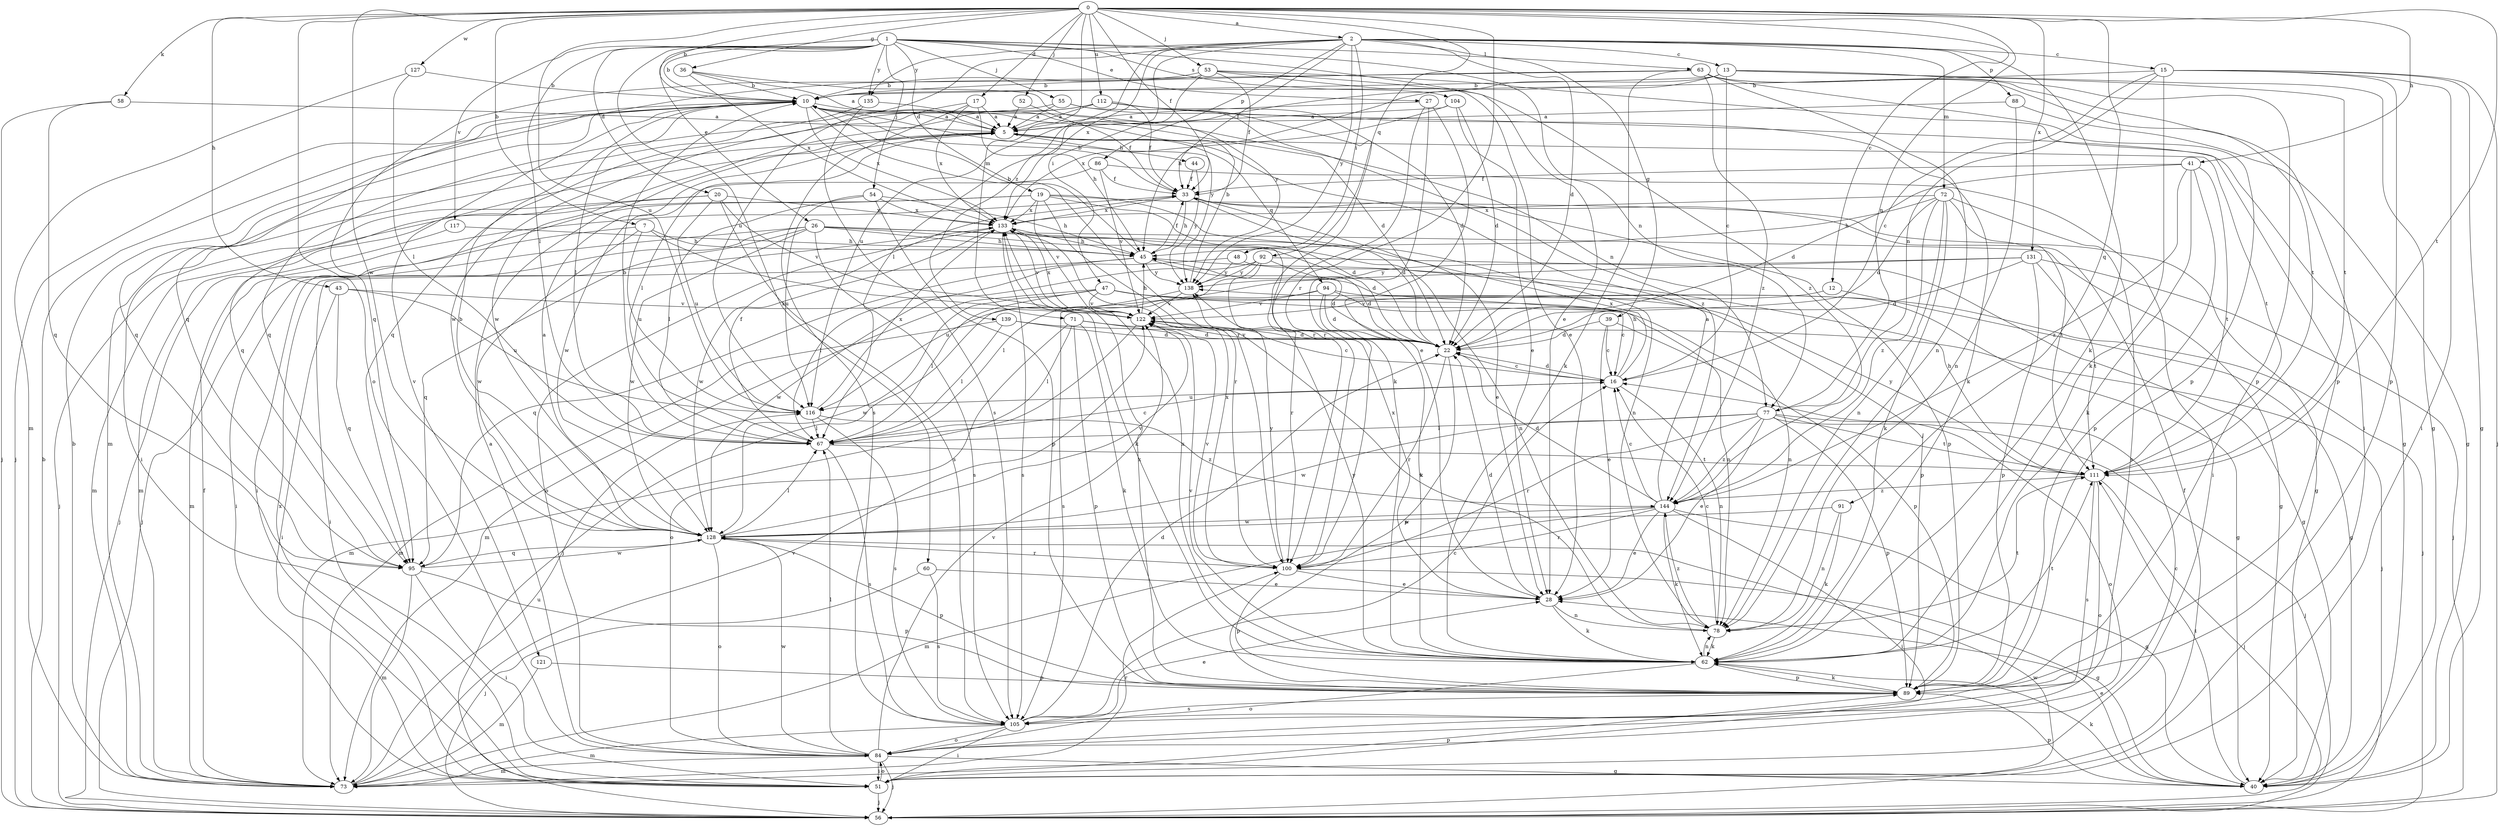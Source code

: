 strict digraph  {
0;
1;
2;
5;
7;
10;
12;
13;
15;
16;
17;
19;
20;
22;
26;
27;
28;
33;
36;
39;
40;
41;
43;
44;
45;
47;
48;
51;
52;
53;
54;
55;
56;
58;
60;
62;
63;
67;
71;
72;
73;
77;
78;
84;
86;
88;
89;
91;
92;
94;
95;
100;
104;
105;
111;
112;
116;
117;
121;
122;
127;
128;
131;
133;
135;
138;
139;
144;
0 -> 2  [label=a];
0 -> 7  [label=b];
0 -> 10  [label=b];
0 -> 12  [label=c];
0 -> 17  [label=d];
0 -> 33  [label=f];
0 -> 36  [label=g];
0 -> 41  [label=h];
0 -> 43  [label=h];
0 -> 52  [label=j];
0 -> 53  [label=j];
0 -> 58  [label=k];
0 -> 71  [label=m];
0 -> 77  [label=n];
0 -> 84  [label=o];
0 -> 91  [label=q];
0 -> 92  [label=q];
0 -> 100  [label=r];
0 -> 111  [label=t];
0 -> 112  [label=u];
0 -> 116  [label=u];
0 -> 127  [label=w];
0 -> 128  [label=w];
0 -> 131  [label=x];
1 -> 10  [label=b];
1 -> 19  [label=d];
1 -> 20  [label=d];
1 -> 26  [label=e];
1 -> 27  [label=e];
1 -> 28  [label=e];
1 -> 54  [label=j];
1 -> 55  [label=j];
1 -> 60  [label=k];
1 -> 63  [label=l];
1 -> 67  [label=l];
1 -> 77  [label=n];
1 -> 104  [label=s];
1 -> 117  [label=v];
1 -> 135  [label=y];
2 -> 13  [label=c];
2 -> 15  [label=c];
2 -> 22  [label=d];
2 -> 33  [label=f];
2 -> 39  [label=g];
2 -> 47  [label=i];
2 -> 48  [label=i];
2 -> 62  [label=k];
2 -> 72  [label=m];
2 -> 86  [label=p];
2 -> 88  [label=p];
2 -> 116  [label=u];
2 -> 133  [label=x];
2 -> 135  [label=y];
2 -> 138  [label=y];
2 -> 139  [label=z];
5 -> 44  [label=h];
5 -> 51  [label=i];
5 -> 67  [label=l];
5 -> 94  [label=q];
5 -> 95  [label=q];
5 -> 111  [label=t];
7 -> 45  [label=h];
7 -> 62  [label=k];
7 -> 73  [label=m];
7 -> 116  [label=u];
7 -> 128  [label=w];
10 -> 5  [label=a];
10 -> 22  [label=d];
10 -> 56  [label=j];
10 -> 67  [label=l];
10 -> 77  [label=n];
10 -> 95  [label=q];
10 -> 100  [label=r];
10 -> 121  [label=v];
10 -> 133  [label=x];
10 -> 138  [label=y];
12 -> 40  [label=g];
12 -> 122  [label=v];
13 -> 10  [label=b];
13 -> 16  [label=c];
13 -> 40  [label=g];
13 -> 45  [label=h];
13 -> 89  [label=p];
13 -> 111  [label=t];
13 -> 116  [label=u];
15 -> 10  [label=b];
15 -> 16  [label=c];
15 -> 40  [label=g];
15 -> 51  [label=i];
15 -> 56  [label=j];
15 -> 62  [label=k];
15 -> 77  [label=n];
15 -> 89  [label=p];
16 -> 22  [label=d];
16 -> 45  [label=h];
16 -> 78  [label=n];
16 -> 116  [label=u];
16 -> 133  [label=x];
17 -> 5  [label=a];
17 -> 45  [label=h];
17 -> 105  [label=s];
17 -> 128  [label=w];
17 -> 133  [label=x];
19 -> 22  [label=d];
19 -> 40  [label=g];
19 -> 51  [label=i];
19 -> 73  [label=m];
19 -> 78  [label=n];
19 -> 100  [label=r];
19 -> 122  [label=v];
19 -> 133  [label=x];
20 -> 56  [label=j];
20 -> 73  [label=m];
20 -> 105  [label=s];
20 -> 116  [label=u];
20 -> 122  [label=v];
20 -> 133  [label=x];
22 -> 16  [label=c];
22 -> 89  [label=p];
22 -> 100  [label=r];
22 -> 122  [label=v];
26 -> 22  [label=d];
26 -> 40  [label=g];
26 -> 45  [label=h];
26 -> 51  [label=i];
26 -> 56  [label=j];
26 -> 78  [label=n];
26 -> 95  [label=q];
26 -> 105  [label=s];
26 -> 128  [label=w];
27 -> 5  [label=a];
27 -> 28  [label=e];
27 -> 62  [label=k];
27 -> 100  [label=r];
28 -> 22  [label=d];
28 -> 62  [label=k];
28 -> 78  [label=n];
28 -> 133  [label=x];
33 -> 10  [label=b];
33 -> 22  [label=d];
33 -> 28  [label=e];
33 -> 45  [label=h];
33 -> 89  [label=p];
33 -> 133  [label=x];
36 -> 5  [label=a];
36 -> 10  [label=b];
36 -> 133  [label=x];
36 -> 138  [label=y];
39 -> 16  [label=c];
39 -> 22  [label=d];
39 -> 28  [label=e];
39 -> 89  [label=p];
40 -> 28  [label=e];
40 -> 62  [label=k];
40 -> 89  [label=p];
40 -> 111  [label=t];
41 -> 22  [label=d];
41 -> 33  [label=f];
41 -> 62  [label=k];
41 -> 89  [label=p];
41 -> 111  [label=t];
41 -> 144  [label=z];
43 -> 51  [label=i];
43 -> 95  [label=q];
43 -> 116  [label=u];
43 -> 122  [label=v];
44 -> 33  [label=f];
44 -> 138  [label=y];
45 -> 10  [label=b];
45 -> 22  [label=d];
45 -> 33  [label=f];
45 -> 51  [label=i];
45 -> 95  [label=q];
45 -> 138  [label=y];
47 -> 16  [label=c];
47 -> 56  [label=j];
47 -> 67  [label=l];
47 -> 73  [label=m];
47 -> 78  [label=n];
47 -> 122  [label=v];
47 -> 128  [label=w];
48 -> 67  [label=l];
48 -> 89  [label=p];
48 -> 138  [label=y];
51 -> 33  [label=f];
51 -> 56  [label=j];
51 -> 84  [label=o];
51 -> 133  [label=x];
52 -> 5  [label=a];
52 -> 33  [label=f];
53 -> 10  [label=b];
53 -> 28  [label=e];
53 -> 33  [label=f];
53 -> 67  [label=l];
53 -> 89  [label=p];
53 -> 95  [label=q];
53 -> 144  [label=z];
54 -> 45  [label=h];
54 -> 67  [label=l];
54 -> 89  [label=p];
54 -> 116  [label=u];
54 -> 133  [label=x];
55 -> 5  [label=a];
55 -> 40  [label=g];
55 -> 73  [label=m];
55 -> 144  [label=z];
56 -> 10  [label=b];
56 -> 128  [label=w];
58 -> 5  [label=a];
58 -> 56  [label=j];
58 -> 95  [label=q];
60 -> 28  [label=e];
60 -> 56  [label=j];
60 -> 105  [label=s];
62 -> 78  [label=n];
62 -> 84  [label=o];
62 -> 89  [label=p];
62 -> 111  [label=t];
62 -> 122  [label=v];
62 -> 133  [label=x];
62 -> 138  [label=y];
63 -> 10  [label=b];
63 -> 51  [label=i];
63 -> 62  [label=k];
63 -> 78  [label=n];
63 -> 89  [label=p];
63 -> 95  [label=q];
63 -> 111  [label=t];
63 -> 144  [label=z];
67 -> 10  [label=b];
67 -> 16  [label=c];
67 -> 33  [label=f];
67 -> 105  [label=s];
67 -> 111  [label=t];
71 -> 16  [label=c];
71 -> 22  [label=d];
71 -> 62  [label=k];
71 -> 67  [label=l];
71 -> 84  [label=o];
71 -> 89  [label=p];
72 -> 22  [label=d];
72 -> 45  [label=h];
72 -> 62  [label=k];
72 -> 78  [label=n];
72 -> 105  [label=s];
72 -> 111  [label=t];
72 -> 133  [label=x];
72 -> 144  [label=z];
73 -> 10  [label=b];
73 -> 33  [label=f];
73 -> 89  [label=p];
73 -> 100  [label=r];
73 -> 116  [label=u];
73 -> 122  [label=v];
77 -> 28  [label=e];
77 -> 56  [label=j];
77 -> 67  [label=l];
77 -> 84  [label=o];
77 -> 89  [label=p];
77 -> 100  [label=r];
77 -> 111  [label=t];
77 -> 128  [label=w];
77 -> 144  [label=z];
78 -> 16  [label=c];
78 -> 62  [label=k];
78 -> 111  [label=t];
78 -> 122  [label=v];
78 -> 144  [label=z];
84 -> 5  [label=a];
84 -> 16  [label=c];
84 -> 40  [label=g];
84 -> 51  [label=i];
84 -> 56  [label=j];
84 -> 67  [label=l];
84 -> 73  [label=m];
84 -> 122  [label=v];
84 -> 128  [label=w];
86 -> 33  [label=f];
86 -> 51  [label=i];
86 -> 122  [label=v];
86 -> 128  [label=w];
88 -> 5  [label=a];
88 -> 40  [label=g];
88 -> 78  [label=n];
89 -> 62  [label=k];
89 -> 105  [label=s];
89 -> 133  [label=x];
91 -> 62  [label=k];
91 -> 78  [label=n];
91 -> 128  [label=w];
92 -> 22  [label=d];
92 -> 40  [label=g];
92 -> 67  [label=l];
92 -> 100  [label=r];
92 -> 128  [label=w];
92 -> 138  [label=y];
94 -> 22  [label=d];
94 -> 40  [label=g];
94 -> 62  [label=k];
94 -> 78  [label=n];
94 -> 105  [label=s];
94 -> 122  [label=v];
95 -> 51  [label=i];
95 -> 73  [label=m];
95 -> 89  [label=p];
95 -> 128  [label=w];
100 -> 28  [label=e];
100 -> 40  [label=g];
100 -> 89  [label=p];
100 -> 122  [label=v];
100 -> 133  [label=x];
100 -> 138  [label=y];
104 -> 5  [label=a];
104 -> 22  [label=d];
104 -> 28  [label=e];
104 -> 133  [label=x];
105 -> 16  [label=c];
105 -> 22  [label=d];
105 -> 28  [label=e];
105 -> 51  [label=i];
105 -> 73  [label=m];
105 -> 84  [label=o];
111 -> 45  [label=h];
111 -> 56  [label=j];
111 -> 84  [label=o];
111 -> 105  [label=s];
111 -> 138  [label=y];
111 -> 144  [label=z];
112 -> 5  [label=a];
112 -> 22  [label=d];
112 -> 33  [label=f];
112 -> 62  [label=k];
112 -> 95  [label=q];
112 -> 100  [label=r];
112 -> 128  [label=w];
116 -> 67  [label=l];
116 -> 105  [label=s];
116 -> 133  [label=x];
116 -> 144  [label=z];
117 -> 45  [label=h];
117 -> 56  [label=j];
121 -> 73  [label=m];
121 -> 89  [label=p];
122 -> 22  [label=d];
122 -> 45  [label=h];
122 -> 73  [label=m];
122 -> 133  [label=x];
127 -> 10  [label=b];
127 -> 67  [label=l];
127 -> 73  [label=m];
128 -> 5  [label=a];
128 -> 10  [label=b];
128 -> 67  [label=l];
128 -> 84  [label=o];
128 -> 89  [label=p];
128 -> 95  [label=q];
128 -> 100  [label=r];
128 -> 122  [label=v];
131 -> 22  [label=d];
131 -> 56  [label=j];
131 -> 89  [label=p];
131 -> 111  [label=t];
131 -> 116  [label=u];
131 -> 138  [label=y];
133 -> 45  [label=h];
133 -> 84  [label=o];
133 -> 105  [label=s];
133 -> 122  [label=v];
133 -> 128  [label=w];
135 -> 5  [label=a];
135 -> 95  [label=q];
135 -> 105  [label=s];
138 -> 10  [label=b];
138 -> 56  [label=j];
138 -> 122  [label=v];
139 -> 22  [label=d];
139 -> 56  [label=j];
139 -> 67  [label=l];
139 -> 73  [label=m];
144 -> 5  [label=a];
144 -> 16  [label=c];
144 -> 22  [label=d];
144 -> 28  [label=e];
144 -> 40  [label=g];
144 -> 51  [label=i];
144 -> 62  [label=k];
144 -> 73  [label=m];
144 -> 100  [label=r];
144 -> 128  [label=w];
}
